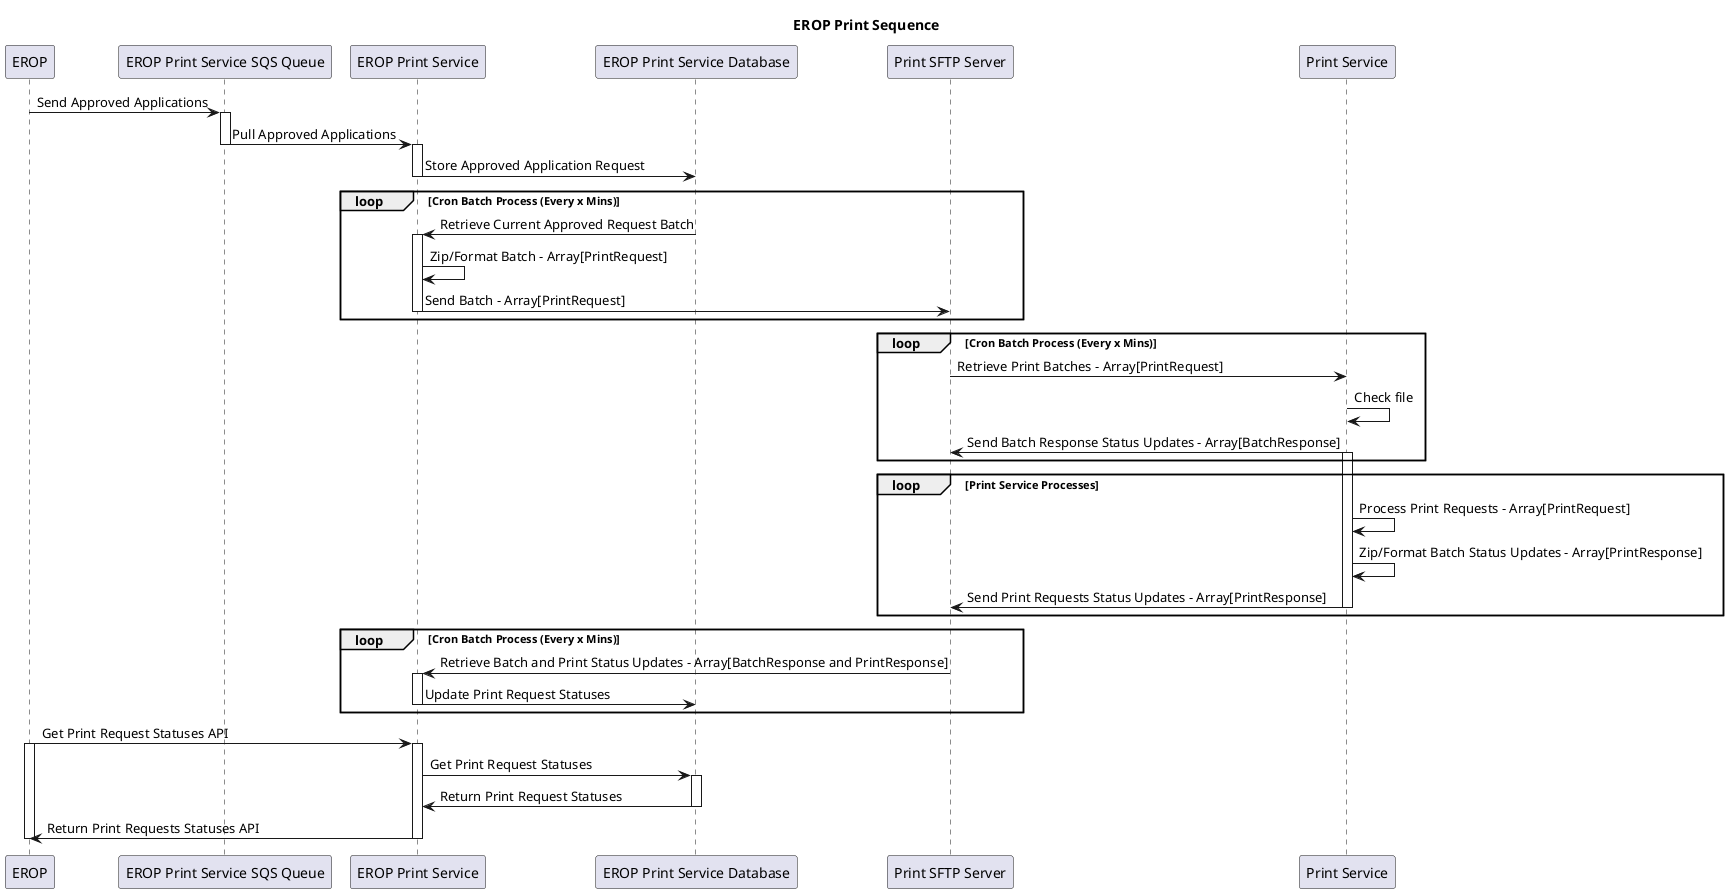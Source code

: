 @startuml

title EROP Print Sequence

participant EROP
participant "EROP Print Service SQS Queue"
participant "EROP Print Service"
participant "EROP Print Service Database"
participant "Print SFTP Server"
participant "Print Service"


EROP->"EROP Print Service SQS Queue": Send Approved Applications
activate "EROP Print Service SQS Queue"
"EROP Print Service SQS Queue"->"EROP Print Service": Pull Approved Applications
deactivate "EROP Print Service SQS Queue"
activate "EROP Print Service"
"EROP Print Service"->"EROP Print Service Database": Store Approved Application Request
deactivate "EROP Print Service"

loop Cron Batch Process (Every x Mins)
    "EROP Print Service"<-"EROP Print Service Database": Retrieve Current Approved Request Batch
    activate "EROP Print Service"
    "EROP Print Service"->"EROP Print Service": Zip/Format Batch - Array[PrintRequest]
    "EROP Print Service"->"Print SFTP Server": Send Batch - Array[PrintRequest]
    deactivate "EROP Print Service"
end loop

loop Cron Batch Process (Every x Mins)
    "Print Service"<-"Print SFTP Server": Retrieve Print Batches - Array[PrintRequest]
    "Print Service"->"Print Service": Check file
    "Print Service"->"Print SFTP Server": Send Batch Response Status Updates - Array[BatchResponse] 
    activate "Print Service"
end loop

loop Print Service Processes
    "Print Service"->"Print Service": Process Print Requests - Array[PrintRequest]
    "Print Service"->"Print Service": Zip/Format Batch Status Updates - Array[PrintResponse]
    "Print Service"->"Print SFTP Server": Send Print Requests Status Updates - Array[PrintResponse]
    deactivate "Print Service"
end loop

loop Cron Batch Process (Every x Mins)
    "EROP Print Service"<-"Print SFTP Server": Retrieve Batch and Print Status Updates - Array[BatchResponse and PrintResponse]
    activate "EROP Print Service"
    "EROP Print Service"->"EROP Print Service Database": Update Print Request Statuses
    deactivate "EROP Print Service"
end loop

"EROP"->"EROP Print Service": Get Print Request Statuses API
activate "EROP"
activate "EROP Print Service"
"EROP Print Service"->"EROP Print Service Database": Get Print Request Statuses
activate "EROP Print Service Database"
"EROP Print Service"<-"EROP Print Service Database": Return Print Request Statuses
deactivate "EROP Print Service Database"
"EROP Print Service"->"EROP": Return Print Requests Statuses API
deactivate "EROP Print Service"
deactivate "EROP"


@enduml